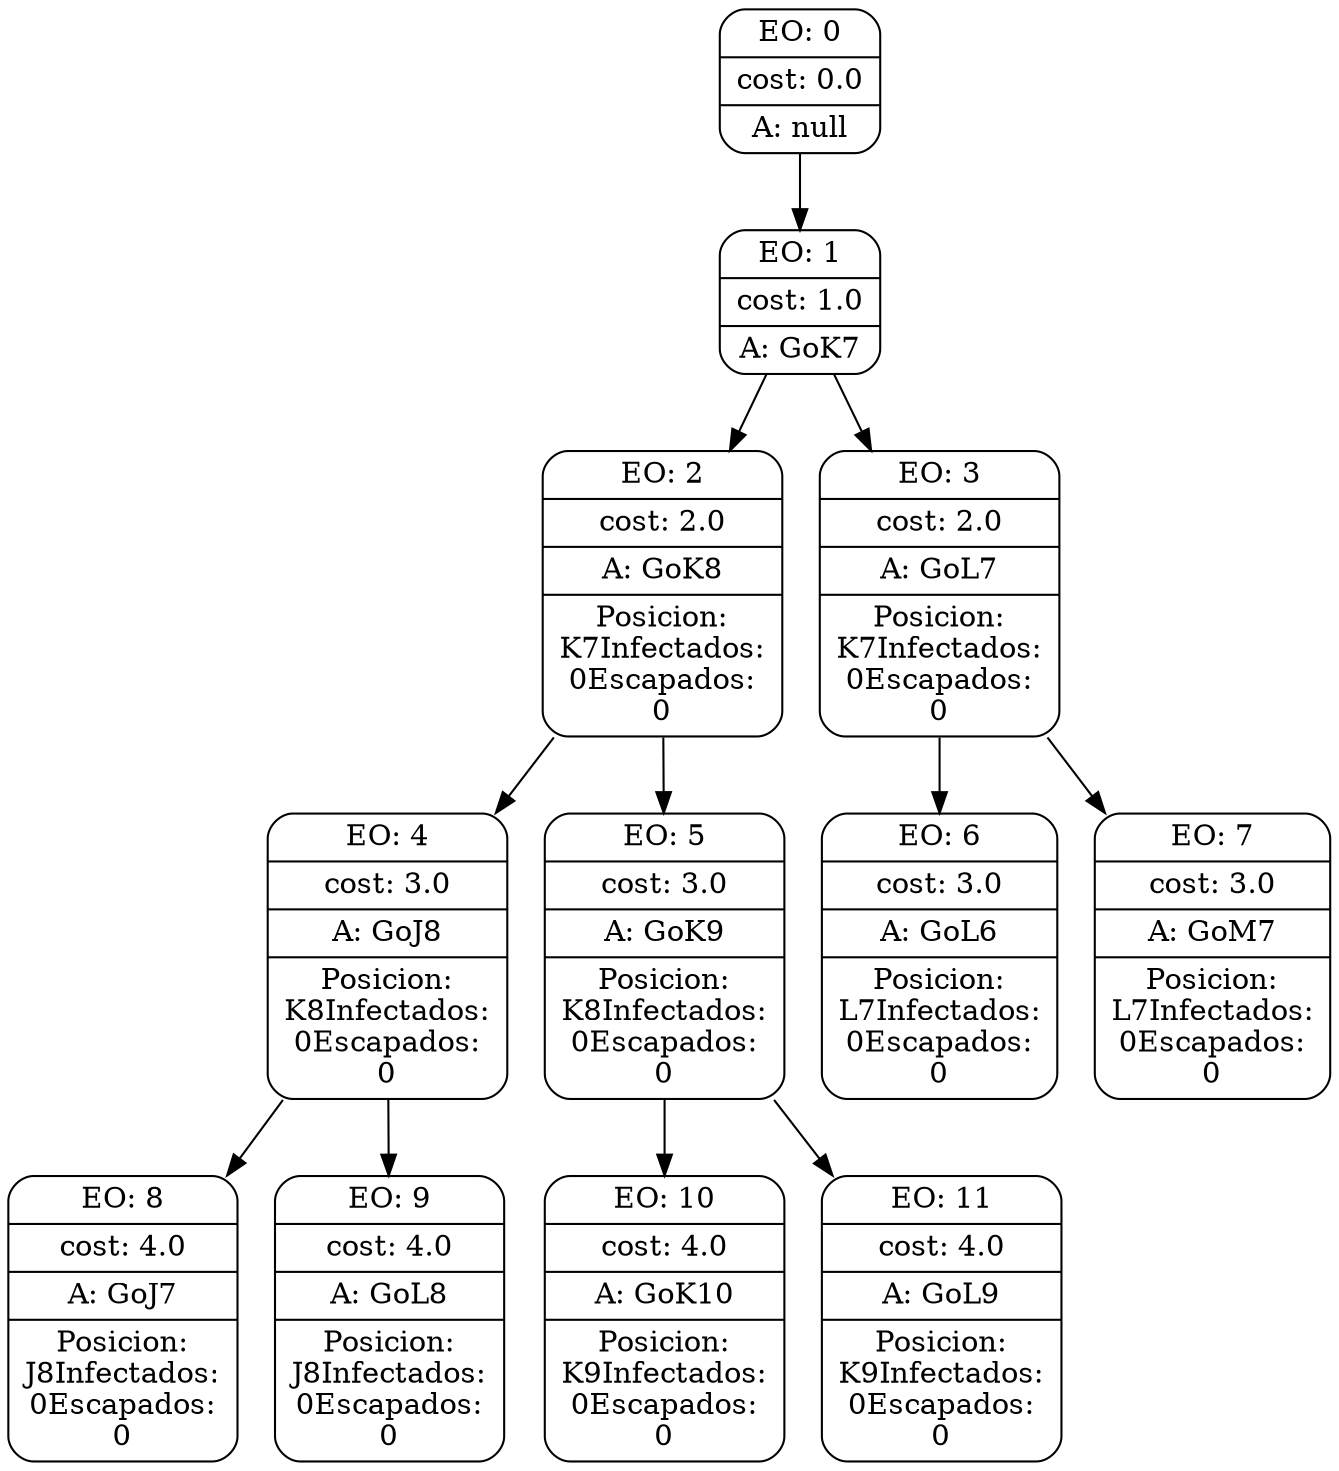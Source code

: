 digraph g {
node [shape = Mrecord];
nodo0[label="{EO: 0|cost: 0.0|A: null}"]
nodo1[label="{EO: 1|cost: 1.0|A: GoK7}"]
nodo2[label="{EO: 2|cost: 2.0|A: GoK8|Posicion:\nK7
Infectados:\n0
Escapados:\n0}"]
nodo4[label="{EO: 4|cost: 3.0|A: GoJ8|Posicion:\nK8
Infectados:\n0
Escapados:\n0}"]
nodo8[label="{EO: 8|cost: 4.0|A: GoJ7|Posicion:\nJ8
Infectados:\n0
Escapados:\n0}"]

nodo4 -> nodo8;
nodo9[label="{EO: 9|cost: 4.0|A: GoL8|Posicion:\nJ8
Infectados:\n0
Escapados:\n0}"]

nodo4 -> nodo9;

nodo2 -> nodo4;
nodo5[label="{EO: 5|cost: 3.0|A: GoK9|Posicion:\nK8
Infectados:\n0
Escapados:\n0}"]
nodo10[label="{EO: 10|cost: 4.0|A: GoK10|Posicion:\nK9
Infectados:\n0
Escapados:\n0}"]

nodo5 -> nodo10;
nodo11[label="{EO: 11|cost: 4.0|A: GoL9|Posicion:\nK9
Infectados:\n0
Escapados:\n0}"]

nodo5 -> nodo11;

nodo2 -> nodo5;

nodo1 -> nodo2;
nodo3[label="{EO: 3|cost: 2.0|A: GoL7|Posicion:\nK7
Infectados:\n0
Escapados:\n0}"]
nodo6[label="{EO: 6|cost: 3.0|A: GoL6|Posicion:\nL7
Infectados:\n0
Escapados:\n0}"]

nodo3 -> nodo6;
nodo7[label="{EO: 7|cost: 3.0|A: GoM7|Posicion:\nL7
Infectados:\n0
Escapados:\n0}"]

nodo3 -> nodo7;

nodo1 -> nodo3;

nodo0 -> nodo1;


}